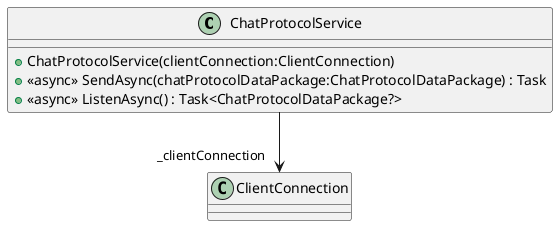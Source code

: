 @startuml
class ChatProtocolService {
    + ChatProtocolService(clientConnection:ClientConnection)
    + <<async>> SendAsync(chatProtocolDataPackage:ChatProtocolDataPackage) : Task
    + <<async>> ListenAsync() : Task<ChatProtocolDataPackage?>
}
ChatProtocolService --> "_clientConnection" ClientConnection
@enduml
